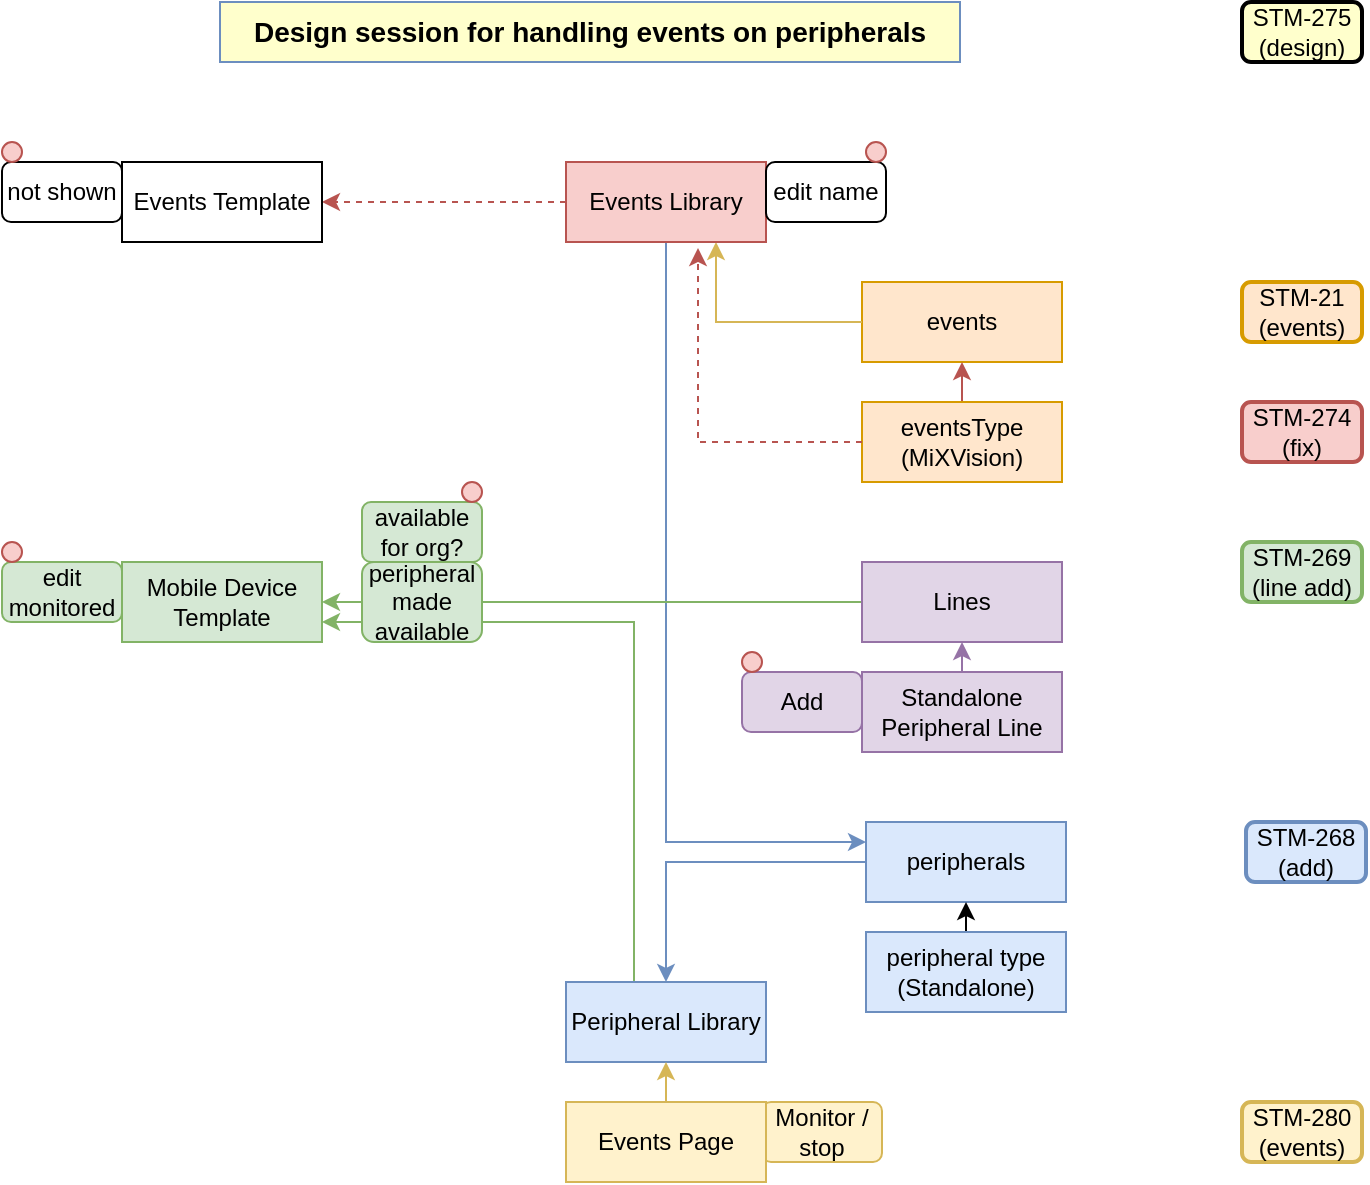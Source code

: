 <mxGraphModel dx="873" dy="986" grid="1" gridSize="10" guides="1" tooltips="1" connect="1" arrows="1" fold="1" page="1" pageScale="1" pageWidth="827" pageHeight="1169" math="0" shadow="0"><root><mxCell id="WIyWlLk6GJQsqaUBKTNV-0"/><mxCell id="WIyWlLk6GJQsqaUBKTNV-1" parent="WIyWlLk6GJQsqaUBKTNV-0"/><mxCell id="uY7_5kEIzhUxcW6-rErh-62" style="edgeStyle=orthogonalEdgeStyle;rounded=0;orthogonalLoop=1;jettySize=auto;html=1;exitX=0;exitY=0.5;exitDx=0;exitDy=0;entryX=0.5;entryY=0;entryDx=0;entryDy=0;strokeColor=#6c8ebf;fillColor=#dae8fc;" parent="WIyWlLk6GJQsqaUBKTNV-1" source="uY7_5kEIzhUxcW6-rErh-1" target="uY7_5kEIzhUxcW6-rErh-56" edge="1"><mxGeometry relative="1" as="geometry"/></mxCell><mxCell id="uY7_5kEIzhUxcW6-rErh-1" value="peripherals" style="rounded=0;whiteSpace=wrap;html=1;fillColor=#dae8fc;strokeColor=#6c8ebf;" parent="WIyWlLk6GJQsqaUBKTNV-1" vertex="1"><mxGeometry x="552" y="420" width="100" height="40" as="geometry"/></mxCell><mxCell id="uY7_5kEIzhUxcW6-rErh-2" value="events" style="rounded=0;whiteSpace=wrap;html=1;fillColor=#ffe6cc;strokeColor=#d79b00;" parent="WIyWlLk6GJQsqaUBKTNV-1" vertex="1"><mxGeometry x="550" y="150" width="100" height="40" as="geometry"/></mxCell><mxCell id="uY7_5kEIzhUxcW6-rErh-10" style="edgeStyle=orthogonalEdgeStyle;rounded=0;orthogonalLoop=1;jettySize=auto;html=1;exitX=0.5;exitY=0;exitDx=0;exitDy=0;entryX=0.5;entryY=1;entryDx=0;entryDy=0;fillColor=#f8cecc;strokeColor=#b85450;" parent="WIyWlLk6GJQsqaUBKTNV-1" source="uY7_5kEIzhUxcW6-rErh-19" target="uY7_5kEIzhUxcW6-rErh-2" edge="1"><mxGeometry relative="1" as="geometry"/></mxCell><mxCell id="uY7_5kEIzhUxcW6-rErh-21" style="edgeStyle=orthogonalEdgeStyle;rounded=0;orthogonalLoop=1;jettySize=auto;html=1;exitX=0;exitY=0.5;exitDx=0;exitDy=0;entryX=0.75;entryY=1;entryDx=0;entryDy=0;strokeColor=#d6b656;fillColor=#fff2cc;" parent="WIyWlLk6GJQsqaUBKTNV-1" source="uY7_5kEIzhUxcW6-rErh-2" target="uY7_5kEIzhUxcW6-rErh-8" edge="1"><mxGeometry relative="1" as="geometry"/></mxCell><mxCell id="uY7_5kEIzhUxcW6-rErh-36" style="edgeStyle=orthogonalEdgeStyle;rounded=0;orthogonalLoop=1;jettySize=auto;html=1;exitX=0.5;exitY=1;exitDx=0;exitDy=0;entryX=0;entryY=0.25;entryDx=0;entryDy=0;strokeColor=#6c8ebf;fillColor=#dae8fc;" parent="WIyWlLk6GJQsqaUBKTNV-1" source="uY7_5kEIzhUxcW6-rErh-8" target="uY7_5kEIzhUxcW6-rErh-1" edge="1"><mxGeometry relative="1" as="geometry"/></mxCell><mxCell id="uY7_5kEIzhUxcW6-rErh-8" value="Events Library" style="rounded=0;whiteSpace=wrap;html=1;fillColor=#f8cecc;strokeColor=#b85450;" parent="WIyWlLk6GJQsqaUBKTNV-1" vertex="1"><mxGeometry x="402" y="90" width="100" height="40" as="geometry"/></mxCell><mxCell id="uY7_5kEIzhUxcW6-rErh-18" value="STM-274&lt;br&gt;(fix)" style="rounded=1;whiteSpace=wrap;html=1;fillColor=#f8cecc;strokeColor=#b85450;strokeWidth=2;" parent="WIyWlLk6GJQsqaUBKTNV-1" vertex="1"><mxGeometry x="740" y="210" width="60" height="30" as="geometry"/></mxCell><mxCell id="uY7_5kEIzhUxcW6-rErh-19" value="&lt;div&gt;eventsType&lt;/div&gt;&lt;div&gt;(MiXVision)&lt;/div&gt;" style="rounded=0;whiteSpace=wrap;html=1;fillColor=#ffe6cc;strokeColor=#d79b00;" parent="WIyWlLk6GJQsqaUBKTNV-1" vertex="1"><mxGeometry x="550" y="210" width="100" height="40" as="geometry"/></mxCell><mxCell id="uY7_5kEIzhUxcW6-rErh-20" style="edgeStyle=orthogonalEdgeStyle;rounded=0;orthogonalLoop=1;jettySize=auto;html=1;exitX=0;exitY=0.5;exitDx=0;exitDy=0;entryX=0.66;entryY=1.075;entryDx=0;entryDy=0;dashed=1;fillColor=#f8cecc;strokeColor=#b85450;entryPerimeter=0;" parent="WIyWlLk6GJQsqaUBKTNV-1" source="uY7_5kEIzhUxcW6-rErh-19" target="uY7_5kEIzhUxcW6-rErh-8" edge="1"><mxGeometry relative="1" as="geometry"><mxPoint x="348" y="200" as="sourcePoint"/><mxPoint x="498" y="130" as="targetPoint"/></mxGeometry></mxCell><mxCell id="uY7_5kEIzhUxcW6-rErh-23" style="edgeStyle=orthogonalEdgeStyle;rounded=0;orthogonalLoop=1;jettySize=auto;html=1;exitX=0.5;exitY=1;exitDx=0;exitDy=0;strokeColor=#000000;" parent="WIyWlLk6GJQsqaUBKTNV-1" edge="1"><mxGeometry relative="1" as="geometry"><mxPoint x="784.5" y="80" as="sourcePoint"/><mxPoint x="784.5" y="80" as="targetPoint"/></mxGeometry></mxCell><mxCell id="uY7_5kEIzhUxcW6-rErh-25" style="edgeStyle=orthogonalEdgeStyle;rounded=0;orthogonalLoop=1;jettySize=auto;html=1;exitX=0;exitY=0.5;exitDx=0;exitDy=0;entryX=1;entryY=0.5;entryDx=0;entryDy=0;strokeColor=#b85450;fillColor=#f8cecc;dashed=1;" parent="WIyWlLk6GJQsqaUBKTNV-1" source="uY7_5kEIzhUxcW6-rErh-8" target="uY7_5kEIzhUxcW6-rErh-24" edge="1"><mxGeometry relative="1" as="geometry"><mxPoint x="438" y="110" as="targetPoint"/></mxGeometry></mxCell><mxCell id="uY7_5kEIzhUxcW6-rErh-24" value="Events Template" style="rounded=0;whiteSpace=wrap;html=1;" parent="WIyWlLk6GJQsqaUBKTNV-1" vertex="1"><mxGeometry x="180" y="90" width="100" height="40" as="geometry"/></mxCell><mxCell id="uY7_5kEIzhUxcW6-rErh-30" value="edit name" style="rounded=1;whiteSpace=wrap;html=1;" parent="WIyWlLk6GJQsqaUBKTNV-1" vertex="1"><mxGeometry x="502" y="90" width="60" height="30" as="geometry"/></mxCell><mxCell id="uY7_5kEIzhUxcW6-rErh-35" value="Monitor / stop" style="rounded=1;whiteSpace=wrap;html=1;fillColor=#fff2cc;strokeColor=#d6b656;" parent="WIyWlLk6GJQsqaUBKTNV-1" vertex="1"><mxGeometry x="500" y="560" width="60" height="30" as="geometry"/></mxCell><mxCell id="uY7_5kEIzhUxcW6-rErh-95" style="edgeStyle=orthogonalEdgeStyle;rounded=0;orthogonalLoop=1;jettySize=auto;html=1;exitX=0.5;exitY=0;exitDx=0;exitDy=0;entryX=0.5;entryY=1;entryDx=0;entryDy=0;strokeColor=#000000;" parent="WIyWlLk6GJQsqaUBKTNV-1" source="uY7_5kEIzhUxcW6-rErh-37" target="uY7_5kEIzhUxcW6-rErh-1" edge="1"><mxGeometry relative="1" as="geometry"/></mxCell><mxCell id="uY7_5kEIzhUxcW6-rErh-37" value="peripheral type&lt;br&gt;(Standalone)" style="rounded=0;whiteSpace=wrap;html=1;fillColor=#dae8fc;strokeColor=#6c8ebf;" parent="WIyWlLk6GJQsqaUBKTNV-1" vertex="1"><mxGeometry x="552" y="475" width="100" height="40" as="geometry"/></mxCell><mxCell id="uY7_5kEIzhUxcW6-rErh-40" value="Mobile Device Template" style="rounded=0;whiteSpace=wrap;html=1;fillColor=#d5e8d4;strokeColor=#82b366;" parent="WIyWlLk6GJQsqaUBKTNV-1" vertex="1"><mxGeometry x="180" y="290" width="100" height="40" as="geometry"/></mxCell><mxCell id="uY7_5kEIzhUxcW6-rErh-63" style="edgeStyle=orthogonalEdgeStyle;rounded=0;orthogonalLoop=1;jettySize=auto;html=1;exitX=0;exitY=0.5;exitDx=0;exitDy=0;strokeColor=#82b366;fillColor=#d5e8d4;entryX=1;entryY=0.5;entryDx=0;entryDy=0;" parent="WIyWlLk6GJQsqaUBKTNV-1" source="uY7_5kEIzhUxcW6-rErh-41" target="uY7_5kEIzhUxcW6-rErh-40" edge="1"><mxGeometry relative="1" as="geometry"><mxPoint x="390" y="290" as="targetPoint"/><Array as="points"/></mxGeometry></mxCell><mxCell id="uY7_5kEIzhUxcW6-rErh-41" value="Lines" style="rounded=0;whiteSpace=wrap;html=1;fillColor=#e1d5e7;strokeColor=#9673a6;" parent="WIyWlLk6GJQsqaUBKTNV-1" vertex="1"><mxGeometry x="550" y="290" width="100" height="40" as="geometry"/></mxCell><mxCell id="uY7_5kEIzhUxcW6-rErh-43" style="edgeStyle=orthogonalEdgeStyle;rounded=0;orthogonalLoop=1;jettySize=auto;html=1;exitX=0.5;exitY=0;exitDx=0;exitDy=0;entryX=0.5;entryY=1;entryDx=0;entryDy=0;strokeColor=#9673a6;fillColor=#e1d5e7;" parent="WIyWlLk6GJQsqaUBKTNV-1" source="uY7_5kEIzhUxcW6-rErh-42" target="uY7_5kEIzhUxcW6-rErh-41" edge="1"><mxGeometry relative="1" as="geometry"/></mxCell><mxCell id="uY7_5kEIzhUxcW6-rErh-42" value="Standalone Peripheral Line" style="rounded=0;whiteSpace=wrap;html=1;fillColor=#e1d5e7;strokeColor=#9673a6;" parent="WIyWlLk6GJQsqaUBKTNV-1" vertex="1"><mxGeometry x="550" y="345" width="100" height="40" as="geometry"/></mxCell><mxCell id="uY7_5kEIzhUxcW6-rErh-44" value="Add" style="rounded=1;whiteSpace=wrap;html=1;fillColor=#e1d5e7;strokeColor=#9673a6;" parent="WIyWlLk6GJQsqaUBKTNV-1" vertex="1"><mxGeometry x="490" y="345" width="60" height="30" as="geometry"/></mxCell><mxCell id="uY7_5kEIzhUxcW6-rErh-50" value="not shown" style="rounded=1;whiteSpace=wrap;html=1;" parent="WIyWlLk6GJQsqaUBKTNV-1" vertex="1"><mxGeometry x="120" y="90" width="60" height="30" as="geometry"/></mxCell><mxCell id="uY7_5kEIzhUxcW6-rErh-52" value="edit monitored" style="rounded=1;whiteSpace=wrap;html=1;fillColor=#d5e8d4;strokeColor=#82b366;" parent="WIyWlLk6GJQsqaUBKTNV-1" vertex="1"><mxGeometry x="120" y="290" width="60" height="30" as="geometry"/></mxCell><mxCell id="uY7_5kEIzhUxcW6-rErh-58" style="edgeStyle=orthogonalEdgeStyle;rounded=0;orthogonalLoop=1;jettySize=auto;html=1;strokeColor=#82b366;fillColor=#d5e8d4;entryX=1;entryY=0.75;entryDx=0;entryDy=0;exitX=0.34;exitY=0;exitDx=0;exitDy=0;exitPerimeter=0;" parent="WIyWlLk6GJQsqaUBKTNV-1" source="uY7_5kEIzhUxcW6-rErh-56" target="uY7_5kEIzhUxcW6-rErh-40" edge="1"><mxGeometry relative="1" as="geometry"><mxPoint x="240" y="480" as="sourcePoint"/><mxPoint x="196" y="300" as="targetPoint"/><Array as="points"><mxPoint x="436" y="320"/></Array></mxGeometry></mxCell><mxCell id="uY7_5kEIzhUxcW6-rErh-56" value="Peripheral Library" style="rounded=0;whiteSpace=wrap;html=1;fillColor=#dae8fc;strokeColor=#6c8ebf;" parent="WIyWlLk6GJQsqaUBKTNV-1" vertex="1"><mxGeometry x="402" y="500" width="100" height="40" as="geometry"/></mxCell><mxCell id="uY7_5kEIzhUxcW6-rErh-59" value="peripheral made available" style="rounded=1;whiteSpace=wrap;html=1;fillColor=#d5e8d4;strokeColor=#82b366;" parent="WIyWlLk6GJQsqaUBKTNV-1" vertex="1"><mxGeometry x="300" y="290" width="60" height="40" as="geometry"/></mxCell><mxCell id="uY7_5kEIzhUxcW6-rErh-66" value="available for org?" style="rounded=1;whiteSpace=wrap;html=1;fillColor=#d5e8d4;strokeColor=#82b366;" parent="WIyWlLk6GJQsqaUBKTNV-1" vertex="1"><mxGeometry x="300" y="260" width="60" height="30" as="geometry"/></mxCell><mxCell id="uY7_5kEIzhUxcW6-rErh-67" value="" style="ellipse;whiteSpace=wrap;html=1;fillColor=#f8cecc;strokeColor=#b85450;" parent="WIyWlLk6GJQsqaUBKTNV-1" vertex="1"><mxGeometry x="350" y="250" width="10" height="10" as="geometry"/></mxCell><mxCell id="uY7_5kEIzhUxcW6-rErh-73" value="&lt;div&gt;STM-21 (events)&lt;br&gt;&lt;/div&gt;" style="rounded=1;whiteSpace=wrap;html=1;fillColor=#ffe6cc;strokeColor=#d79b00;strokeWidth=2;" parent="WIyWlLk6GJQsqaUBKTNV-1" vertex="1"><mxGeometry x="740" y="150" width="60" height="30" as="geometry"/></mxCell><mxCell id="uY7_5kEIzhUxcW6-rErh-74" value="" style="ellipse;whiteSpace=wrap;html=1;fillColor=#f8cecc;strokeColor=#b85450;" parent="WIyWlLk6GJQsqaUBKTNV-1" vertex="1"><mxGeometry x="120" y="280" width="10" height="10" as="geometry"/></mxCell><mxCell id="uY7_5kEIzhUxcW6-rErh-80" value="" style="ellipse;whiteSpace=wrap;html=1;fillColor=#f8cecc;strokeColor=#b85450;" parent="WIyWlLk6GJQsqaUBKTNV-1" vertex="1"><mxGeometry x="490" y="335" width="10" height="10" as="geometry"/></mxCell><mxCell id="uY7_5kEIzhUxcW6-rErh-96" style="edgeStyle=orthogonalEdgeStyle;rounded=0;orthogonalLoop=1;jettySize=auto;html=1;exitX=0.5;exitY=0;exitDx=0;exitDy=0;strokeColor=#d6b656;entryX=0.5;entryY=1;entryDx=0;entryDy=0;fillColor=#fff2cc;" parent="WIyWlLk6GJQsqaUBKTNV-1" source="uY7_5kEIzhUxcW6-rErh-81" target="uY7_5kEIzhUxcW6-rErh-56" edge="1"><mxGeometry relative="1" as="geometry"><mxPoint x="450" y="580" as="targetPoint"/></mxGeometry></mxCell><mxCell id="uY7_5kEIzhUxcW6-rErh-81" value="Events Page" style="rounded=0;whiteSpace=wrap;html=1;fillColor=#fff2cc;strokeColor=#d6b656;" parent="WIyWlLk6GJQsqaUBKTNV-1" vertex="1"><mxGeometry x="402" y="560" width="100" height="40" as="geometry"/></mxCell><mxCell id="uY7_5kEIzhUxcW6-rErh-83" value="" style="ellipse;whiteSpace=wrap;html=1;fillColor=#f8cecc;strokeColor=#b85450;" parent="WIyWlLk6GJQsqaUBKTNV-1" vertex="1"><mxGeometry x="552" y="80" width="10" height="10" as="geometry"/></mxCell><mxCell id="uY7_5kEIzhUxcW6-rErh-84" value="" style="ellipse;whiteSpace=wrap;html=1;fillColor=#f8cecc;strokeColor=#b85450;" parent="WIyWlLk6GJQsqaUBKTNV-1" vertex="1"><mxGeometry x="120" y="80" width="10" height="10" as="geometry"/></mxCell><mxCell id="uY7_5kEIzhUxcW6-rErh-88" value="&lt;div&gt;STM-275&lt;/div&gt;&lt;div&gt;(design)&lt;/div&gt;" style="rounded=1;whiteSpace=wrap;html=1;strokeWidth=2;fillColor=#FFFFCC;" parent="WIyWlLk6GJQsqaUBKTNV-1" vertex="1"><mxGeometry x="740" y="10" width="60" height="30" as="geometry"/></mxCell><mxCell id="uY7_5kEIzhUxcW6-rErh-89" value="STM-269&lt;br&gt;(line add)" style="rounded=1;whiteSpace=wrap;html=1;fillColor=#d5e8d4;strokeColor=#82b366;strokeWidth=2;" parent="WIyWlLk6GJQsqaUBKTNV-1" vertex="1"><mxGeometry x="740" y="280" width="60" height="30" as="geometry"/></mxCell><mxCell id="uY7_5kEIzhUxcW6-rErh-92" value="&lt;div&gt;STM-268&lt;/div&gt;&lt;div&gt;(add)&lt;/div&gt;" style="rounded=1;whiteSpace=wrap;html=1;fillColor=#dae8fc;strokeColor=#6c8ebf;strokeWidth=2;" parent="WIyWlLk6GJQsqaUBKTNV-1" vertex="1"><mxGeometry x="742" y="420" width="60" height="30" as="geometry"/></mxCell><mxCell id="uY7_5kEIzhUxcW6-rErh-93" value="&lt;div&gt;STM-280 (events)&lt;br&gt;&lt;/div&gt;" style="rounded=1;whiteSpace=wrap;html=1;fillColor=#fff2cc;strokeColor=#d6b656;strokeWidth=2;" parent="WIyWlLk6GJQsqaUBKTNV-1" vertex="1"><mxGeometry x="740" y="560" width="60" height="30" as="geometry"/></mxCell><mxCell id="-hokQsjcZcNhDed0WHvB-0" value="Design session for handling events on peripherals" style="rounded=0;whiteSpace=wrap;html=1;fontSize=14;fontStyle=1;strokeColor=#6c8ebf;fillColor=#FFFFCC;" parent="WIyWlLk6GJQsqaUBKTNV-1" vertex="1"><mxGeometry x="229" y="10" width="370" height="30" as="geometry"/></mxCell></root></mxGraphModel>